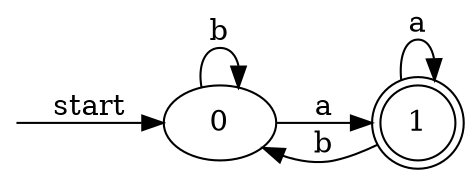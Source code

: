 digraph dfa {
    rankdir = LR;
    __start [style = invis, shape = point];
    __start -> "0" [ label = "start" ];
    node [shape = doublecircle]; "1"
    node [shape = circle];
    "1" -> "1" [ label = "a" ];
    "1" -> "0" [ label = "b" ];
    "0" -> "1" [ label = "a" ];
    "0" -> "0" [ label = "b" ];
}
